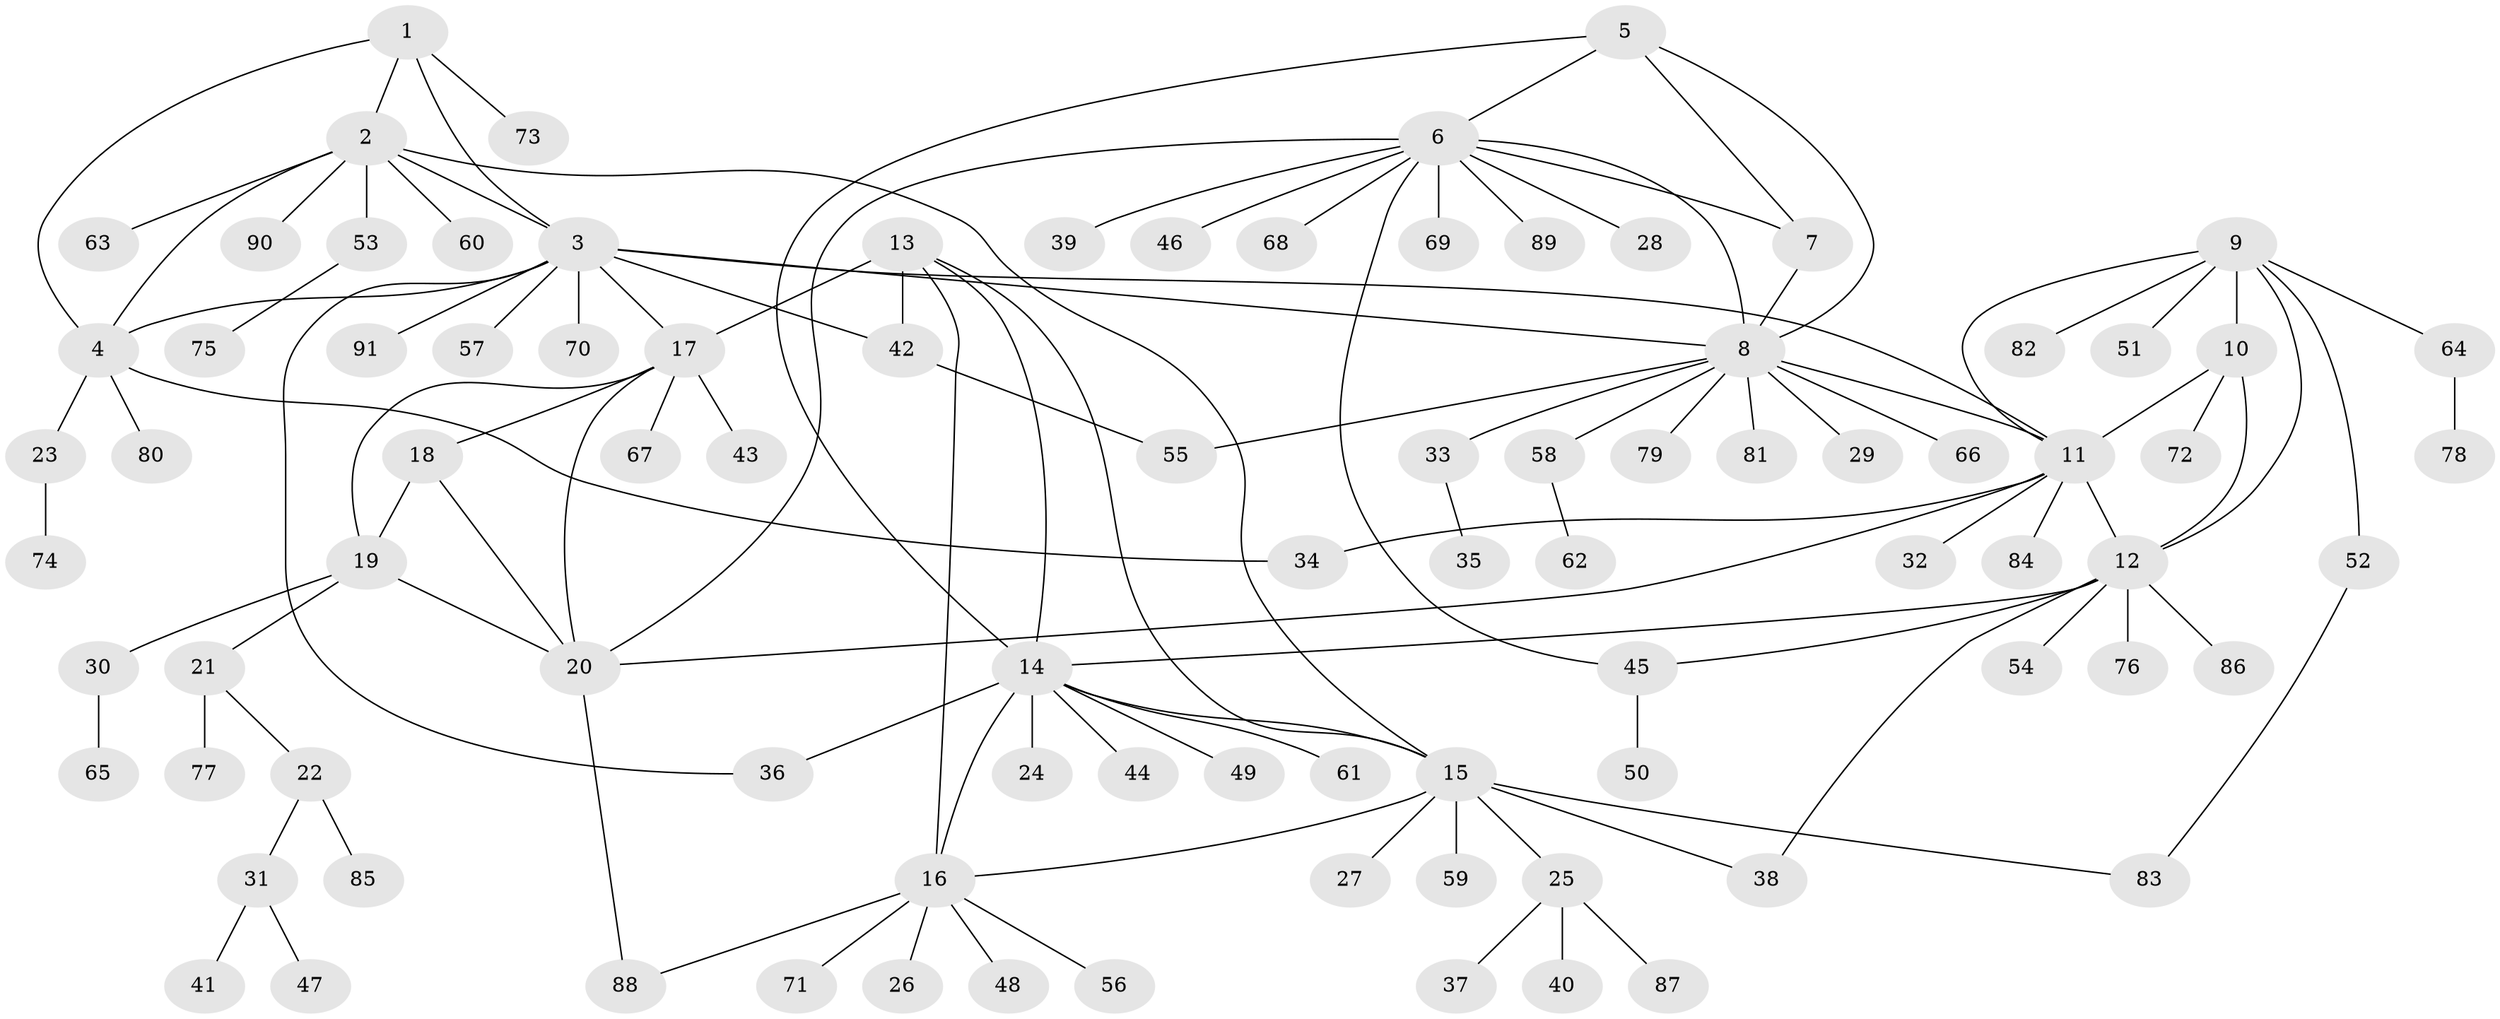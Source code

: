 // Generated by graph-tools (version 1.1) at 2025/55/03/09/25 04:55:45]
// undirected, 91 vertices, 119 edges
graph export_dot {
graph [start="1"]
  node [color=gray90,style=filled];
  1;
  2;
  3;
  4;
  5;
  6;
  7;
  8;
  9;
  10;
  11;
  12;
  13;
  14;
  15;
  16;
  17;
  18;
  19;
  20;
  21;
  22;
  23;
  24;
  25;
  26;
  27;
  28;
  29;
  30;
  31;
  32;
  33;
  34;
  35;
  36;
  37;
  38;
  39;
  40;
  41;
  42;
  43;
  44;
  45;
  46;
  47;
  48;
  49;
  50;
  51;
  52;
  53;
  54;
  55;
  56;
  57;
  58;
  59;
  60;
  61;
  62;
  63;
  64;
  65;
  66;
  67;
  68;
  69;
  70;
  71;
  72;
  73;
  74;
  75;
  76;
  77;
  78;
  79;
  80;
  81;
  82;
  83;
  84;
  85;
  86;
  87;
  88;
  89;
  90;
  91;
  1 -- 2;
  1 -- 3;
  1 -- 4;
  1 -- 73;
  2 -- 3;
  2 -- 4;
  2 -- 15;
  2 -- 53;
  2 -- 60;
  2 -- 63;
  2 -- 90;
  3 -- 4;
  3 -- 8;
  3 -- 11;
  3 -- 17;
  3 -- 36;
  3 -- 42;
  3 -- 57;
  3 -- 70;
  3 -- 91;
  4 -- 23;
  4 -- 34;
  4 -- 80;
  5 -- 6;
  5 -- 7;
  5 -- 8;
  5 -- 14;
  6 -- 7;
  6 -- 8;
  6 -- 20;
  6 -- 28;
  6 -- 39;
  6 -- 45;
  6 -- 46;
  6 -- 68;
  6 -- 69;
  6 -- 89;
  7 -- 8;
  8 -- 11;
  8 -- 29;
  8 -- 33;
  8 -- 55;
  8 -- 58;
  8 -- 66;
  8 -- 79;
  8 -- 81;
  9 -- 10;
  9 -- 11;
  9 -- 12;
  9 -- 51;
  9 -- 52;
  9 -- 64;
  9 -- 82;
  10 -- 11;
  10 -- 12;
  10 -- 72;
  11 -- 12;
  11 -- 20;
  11 -- 32;
  11 -- 34;
  11 -- 84;
  12 -- 14;
  12 -- 38;
  12 -- 45;
  12 -- 54;
  12 -- 76;
  12 -- 86;
  13 -- 14;
  13 -- 15;
  13 -- 16;
  13 -- 17;
  13 -- 42;
  14 -- 15;
  14 -- 16;
  14 -- 24;
  14 -- 36;
  14 -- 44;
  14 -- 49;
  14 -- 61;
  15 -- 16;
  15 -- 25;
  15 -- 27;
  15 -- 38;
  15 -- 59;
  15 -- 83;
  16 -- 26;
  16 -- 48;
  16 -- 56;
  16 -- 71;
  16 -- 88;
  17 -- 18;
  17 -- 19;
  17 -- 20;
  17 -- 43;
  17 -- 67;
  18 -- 19;
  18 -- 20;
  19 -- 20;
  19 -- 21;
  19 -- 30;
  20 -- 88;
  21 -- 22;
  21 -- 77;
  22 -- 31;
  22 -- 85;
  23 -- 74;
  25 -- 37;
  25 -- 40;
  25 -- 87;
  30 -- 65;
  31 -- 41;
  31 -- 47;
  33 -- 35;
  42 -- 55;
  45 -- 50;
  52 -- 83;
  53 -- 75;
  58 -- 62;
  64 -- 78;
}
